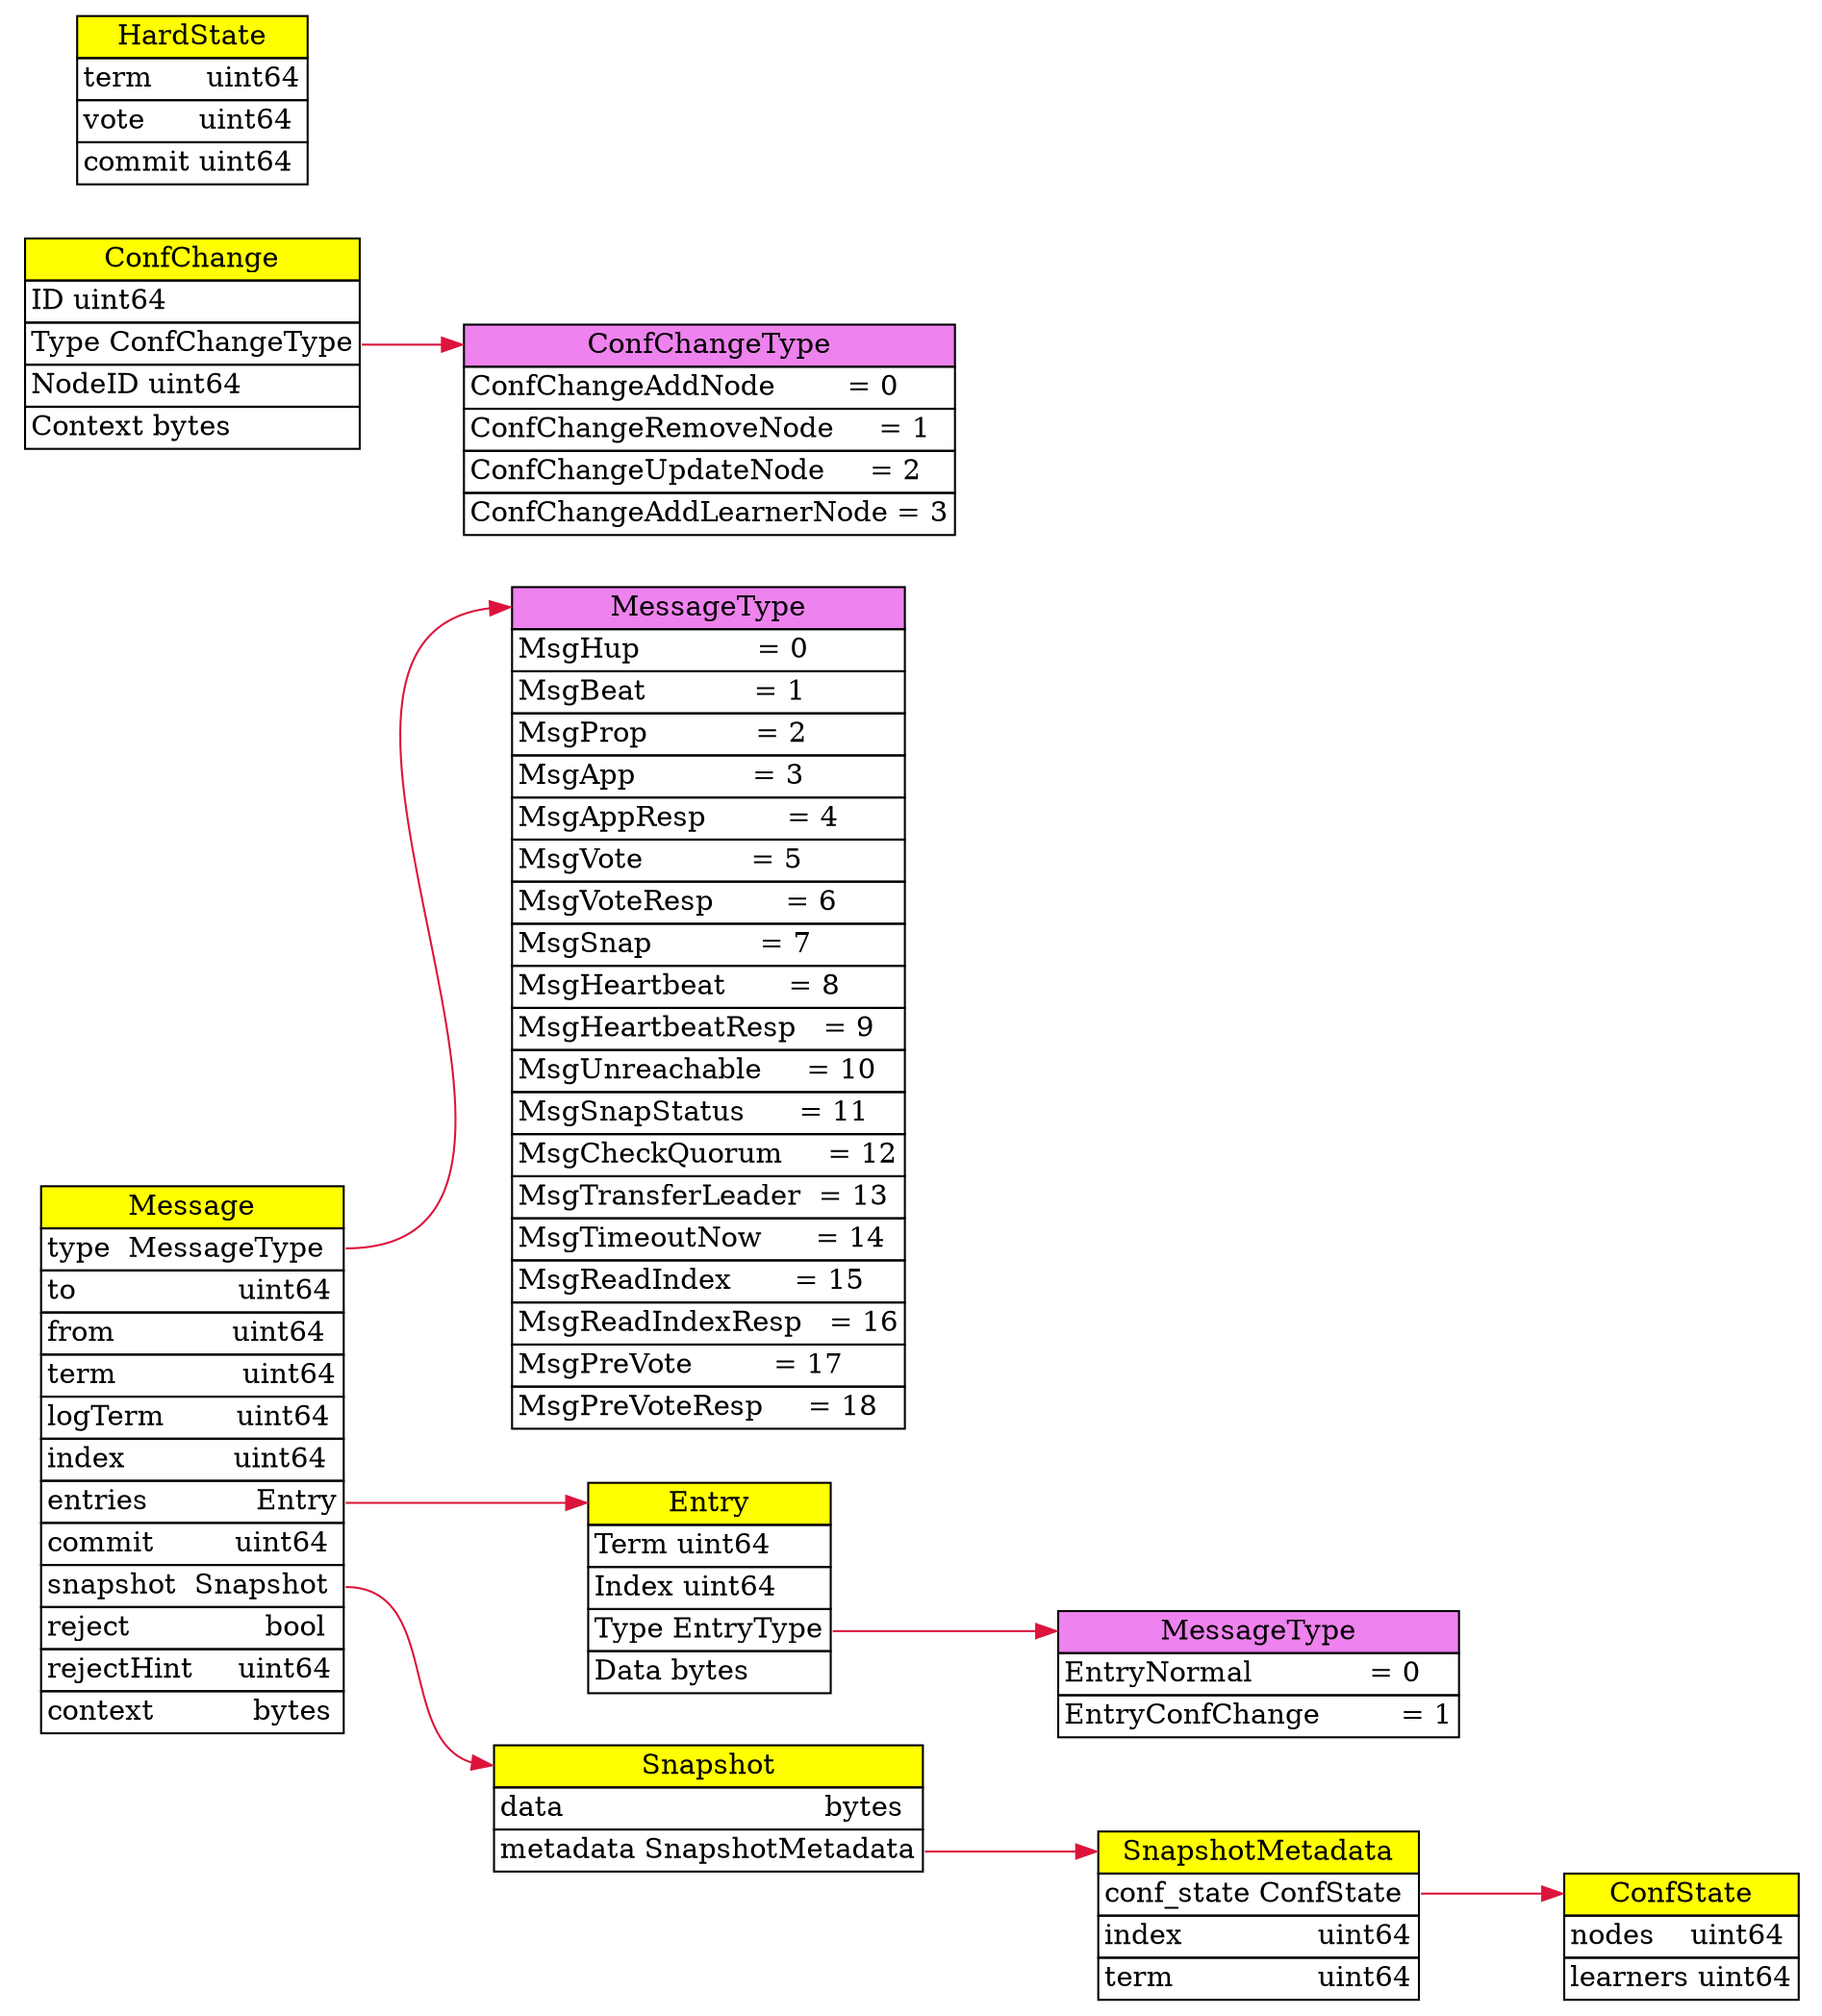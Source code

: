 digraph Raft {
    rankdir=LR;
    edge [fontname = "Verdana", fontsize = 10, color="crimson", style="solid"];
 
    Message [shape="none" label=<<table border="0" cellspacing="0">
    <tr><td bgcolor="yellow" border="1">Message</td></tr>
    <tr><td border="1" align="left" port="type">type&nbsp;&nbsp;MessageType</td></tr>
    <tr><td border="1" align="left">to&nbsp;&nbsp;&nbsp;&nbsp;&nbsp;&nbsp;&nbsp;&nbsp;&nbsp;&nbsp;&nbsp;&nbsp;&nbsp;&nbsp;&nbsp;&nbsp;&nbsp;&nbsp;uint64</td></tr>
    <tr><td border="1" align="left">from&nbsp;&nbsp;&nbsp;&nbsp;&nbsp;&nbsp;&nbsp;&nbsp;&nbsp;&nbsp;&nbsp;&nbsp;&nbsp;uint64</td></tr>
    <tr><td border="1" align="left">term&nbsp;&nbsp;&nbsp;&nbsp;&nbsp;&nbsp;&nbsp;&nbsp;&nbsp;&nbsp;&nbsp;&nbsp;&nbsp;&nbsp;uint64</td></tr>
    <tr><td border="1" align="left">logTerm&nbsp;&nbsp;&nbsp;&nbsp;&nbsp;&nbsp;&nbsp;&nbsp;uint64</td></tr>
    <tr><td border="1" align="left">index&nbsp;&nbsp;&nbsp;&nbsp;&nbsp;&nbsp;&nbsp;&nbsp;&nbsp;&nbsp;&nbsp;&nbsp;uint64</td></tr>
    <tr><td border="1" align="left" port="entries">entries&nbsp;&nbsp;&nbsp;&nbsp;&nbsp;&nbsp;&nbsp;&nbsp;&nbsp;&nbsp;&nbsp;&nbsp;Entry</td></tr>
    <tr><td border="1" align="left">commit&nbsp;&nbsp;&nbsp;&nbsp;&nbsp;&nbsp;&nbsp;&nbsp;&nbsp;uint64</td></tr>
    <tr><td border="1" align="left" port="snapshot">snapshot&nbsp;&nbsp;Snapshot</td></tr>
    <tr><td border="1" align="left">reject&nbsp;&nbsp;&nbsp;&nbsp;&nbsp;&nbsp;&nbsp;&nbsp;&nbsp;&nbsp;&nbsp;&nbsp;&nbsp;&nbsp;&nbsp;bool</td></tr>
    <tr><td border="1" align="left">rejectHint&nbsp;&nbsp;&nbsp;&nbsp;&nbsp;uint64</td></tr>
    <tr><td border="1" align="left">context&nbsp;&nbsp;&nbsp;&nbsp;&nbsp;&nbsp;&nbsp;&nbsp;&nbsp;&nbsp;&nbsp;bytes</td></tr>
    </table>>];

    MessageType [shape="none" label=<<table border="0" cellspacing="0">
    <tr><td bgcolor="#EE82EE" border="1" port="head">MessageType</td></tr>
	<tr><td border="1" align="left">MsgHup             = 0</td></tr>
	<tr><td border="1" align="left">MsgBeat            = 1</td></tr>
	<tr><td border="1" align="left">MsgProp            = 2</td></tr>
	<tr><td border="1" align="left">MsgApp             = 3</td></tr>
	<tr><td border="1" align="left">MsgAppResp         = 4</td></tr>
	<tr><td border="1" align="left">MsgVote            = 5</td></tr>
	<tr><td border="1" align="left">MsgVoteResp        = 6</td></tr>
	<tr><td border="1" align="left">MsgSnap            = 7</td></tr>
	<tr><td border="1" align="left">MsgHeartbeat       = 8</td></tr>
	<tr><td border="1" align="left">MsgHeartbeatResp   = 9</td></tr>
	<tr><td border="1" align="left">MsgUnreachable     = 10</td></tr>
	<tr><td border="1" align="left">MsgSnapStatus      = 11</td></tr>
	<tr><td border="1" align="left">MsgCheckQuorum     = 12</td></tr>
	<tr><td border="1" align="left">MsgTransferLeader  = 13</td></tr>
	<tr><td border="1" align="left">MsgTimeoutNow      = 14</td></tr>
	<tr><td border="1" align="left">MsgReadIndex       = 15</td></tr>
	<tr><td border="1" align="left">MsgReadIndexResp   = 16</td></tr>
	<tr><td border="1" align="left">MsgPreVote         = 17</td></tr>
	<tr><td border="1" align="left">MsgPreVoteResp     = 18</td></tr>
    </table>>];

    Entry [shape="none" label=<<table border="0" cellspacing="0">
    <tr><td bgcolor="yellow" border="1" port="head">Entry</td></tr>
    <tr><td border="1" align="left">Term&nbsp;uint64</td></tr>
    <tr><td border="1" align="left">Index&nbsp;uint64</td></tr>
    <tr><td border="1" align="left" port="type">Type&nbsp;EntryType</td></tr>
    <tr><td border="1" align="left">Data&nbsp;bytes</td></tr>
    </table>>];
   
    EntryType [shape="none" label=<<table border="0" cellspacing="0">
    <tr><td bgcolor="#EE82EE" border="1" port="head">MessageType</td></tr>
	<tr><td border="1" align="left">EntryNormal             = 0</td></tr>
	<tr><td border="1" align="left">EntryConfChange         = 1</td></tr>
    </table>>];
    
    Snapshot [shape="none" label=<<table border="0" cellspacing="0">
    <tr><td bgcolor="yellow" border="1" port="head">Snapshot</td></tr>
	<tr><td border="1" align="left">data&nbsp;&nbsp;&nbsp;&nbsp;&nbsp;&nbsp;&nbsp;&nbsp;&nbsp;&nbsp;&nbsp;&nbsp;&nbsp;&nbsp;&nbsp;&nbsp;&nbsp;&nbsp;&nbsp;&nbsp;&nbsp;&nbsp;&nbsp;&nbsp;&nbsp;&nbsp;&nbsp;&nbsp;&nbsp;bytes</td></tr>
	<tr><td border="1" align="left" port="metadata">metadata&nbsp;SnapshotMetadata</td></tr>
    </table>>];

    SnapshotMetadata [shape="none" label=<<table border="0" cellspacing="0">
    <tr><td bgcolor="yellow" border="1" port="head">SnapshotMetadata</td></tr>
	<tr><td border="1" align="left" port="conf_state">conf_state&nbsp;ConfState</td></tr>
	<tr><td border="1" align="left">index&nbsp;&nbsp;&nbsp;&nbsp;&nbsp;&nbsp;&nbsp;&nbsp;&nbsp;&nbsp;&nbsp;&nbsp;&nbsp;&nbsp;&nbsp;uint64</td></tr>
	<tr><td border="1" align="left">term&nbsp;&nbsp;&nbsp;&nbsp;&nbsp;&nbsp;&nbsp;&nbsp;&nbsp;&nbsp;&nbsp;&nbsp;&nbsp;&nbsp;&nbsp;&nbsp;uint64</td></tr>
    </table>>];

    ConfState [shape="none" label=<<table border="0" cellspacing="0">
    <tr><td bgcolor="yellow" border="1" port="head">ConfState</td></tr>
	<tr><td border="1" align="left">nodes&nbsp;&nbsp;&nbsp;&nbsp;uint64</td></tr>
	<tr><td border="1" align="left">learners&nbsp;uint64</td></tr>
    </table>>];

    ConfChangeType[shape="none" label=<<table border="0" cellspacing="0">
    <tr><td bgcolor="#EE82EE" border="1" port="head">ConfChangeType</td></tr>
	<tr><td border="1" align="left">ConfChangeAddNode        = 0</td></tr>
	<tr><td border="1" align="left">ConfChangeRemoveNode     = 1</td></tr>
	<tr><td border="1" align="left">ConfChangeUpdateNode     = 2</td></tr>
	<tr><td border="1" align="left">ConfChangeAddLearnerNode = 3</td></tr>
    </table>>];

    ConfChange [shape="none" label=<<table border="0" cellspacing="0">
    <tr><td bgcolor="yellow" border="1" port="head">ConfChange</td></tr>
	<tr><td border="1" align="left">ID&nbsp;uint64</td></tr>
	<tr><td border="1" align="left" port="type">Type&nbsp;ConfChangeType</td></tr>
	<tr><td border="1" align="left">NodeID&nbsp;uint64</td></tr>
	<tr><td border="1" align="left">Context&nbsp;bytes</td></tr>
    </table>>];

    HardState [shape="none" label=<<table border="0" cellspacing="0">
    <tr><td bgcolor="yellow" border="1" port="head">HardState</td></tr>
	<tr><td border="1" align="left">term&nbsp;&nbsp;&nbsp;&nbsp;&nbsp;&nbsp;uint64</td></tr>
	<tr><td border="1" align="left">vote&nbsp;&nbsp;&nbsp;&nbsp;&nbsp;&nbsp;uint64</td></tr>
	<tr><td border="1" align="left">commit&nbsp;uint64</td></tr>
    </table>>];


    Message:type -> MessageType:head;
    Message:entries -> Entry:head;
    Message:snapshot -> Snapshot:head;
    Entry:type -> EntryType:head;
    Snapshot:metadata -> SnapshotMetadata:head;
    SnapshotMetadata:conf_state -> ConfState:head;
    ConfChange:type -> ConfChangeType:head;
}
